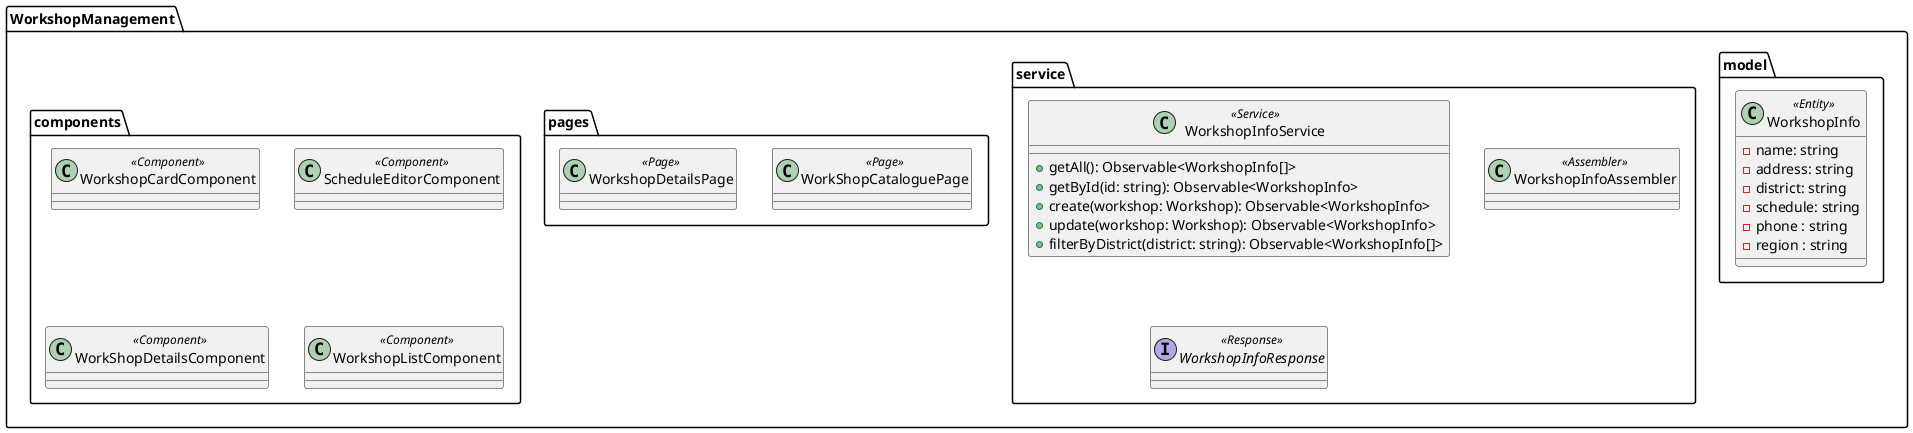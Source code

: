 @startuml
package "WorkshopManagement" {
  package "model" {
    class WorkshopInfo <<Entity>> {
      -name: string
      -address: string
      -district: string
      -schedule: string
       -phone : string
       - region : string

    }
  }
  package "service" {
    class WorkshopInfoService <<Service>> {
      +getAll(): Observable<WorkshopInfo[]>
      +getById(id: string): Observable<WorkshopInfo>
      +create(workshop: Workshop): Observable<WorkshopInfo>
      +update(workshop: Workshop): Observable<WorkshopInfo>
      +filterByDistrict(district: string): Observable<WorkshopInfo[]>
    }
    class WorkshopInfoAssembler<<Assembler>>{
    }
    interface WorkshopInfoResponse<<Response>>{
    }
  }
  package "pages" {
    class WorkShopCataloguePage <<Page>> {}
    class WorkshopDetailsPage <<Page>> {}
  }
  package "components" {
    class WorkshopCardComponent <<Component>> {}
    class ScheduleEditorComponent <<Component>> {}
    class WorkShopDetailsComponent <<Component>>{}
    class WorkshopListComponent <<Component>>{}

  }
}



@enduml
